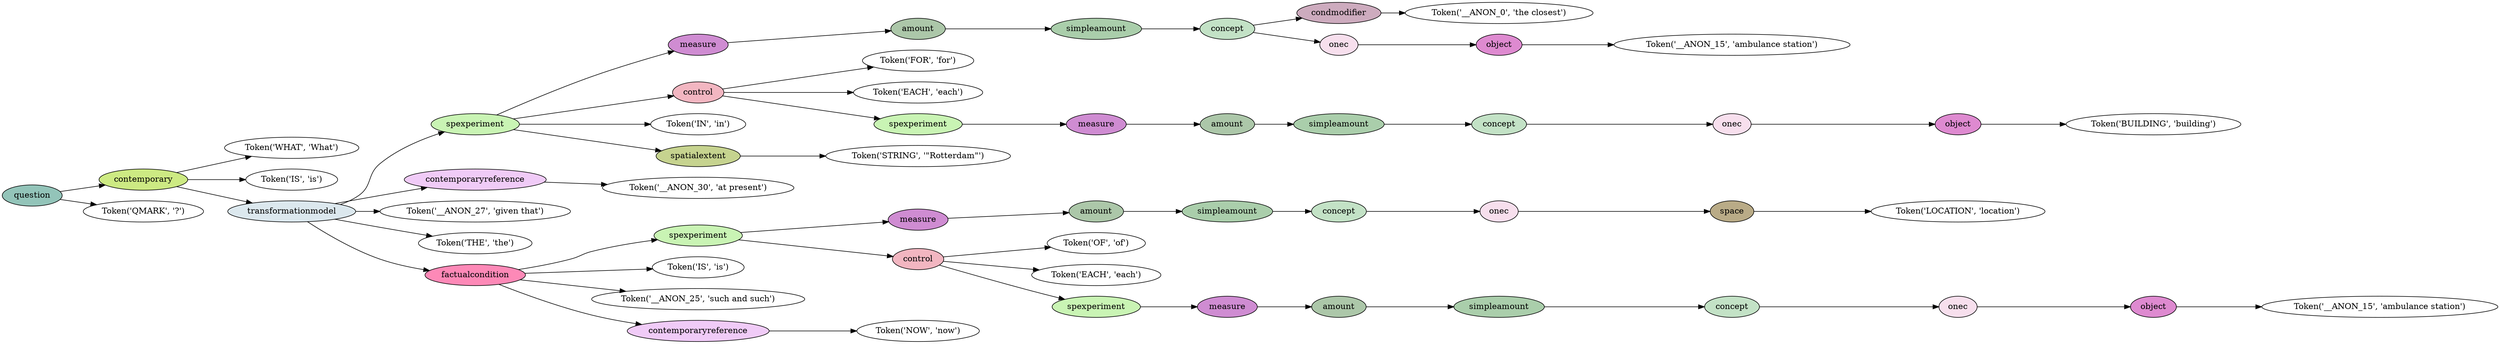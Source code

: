 digraph G {
rankdir=LR;
0 [label="Token('WHAT', 'What')"];
1 [label="Token('IS', 'is')"];
2 [label="Token('__ANON_0', 'the closest')"];
3 [fillcolor="#cdabbe", label=condmodifier, style=filled];
3 -> 2;
4 [label="Token('__ANON_15', 'ambulance station')"];
5 [fillcolor="#de8ad0", label=object, style=filled];
5 -> 4;
6 [fillcolor="#f7dfed", label=onec, style=filled];
6 -> 5;
7 [fillcolor="#c3e2c6", label=concept, style=filled];
7 -> 3;
7 -> 6;
8 [fillcolor="#aaceab", label=simpleamount, style=filled];
8 -> 7;
9 [fillcolor="#acc7a9", label=amount, style=filled];
9 -> 8;
10 [fillcolor="#cf8cd2", label=measure, style=filled];
10 -> 9;
11 [label="Token('FOR', 'for')"];
12 [label="Token('EACH', 'each')"];
13 [label="Token('BUILDING', 'building')"];
14 [fillcolor="#de8ad0", label=object, style=filled];
14 -> 13;
15 [fillcolor="#f7dfed", label=onec, style=filled];
15 -> 14;
16 [fillcolor="#c3e2c6", label=concept, style=filled];
16 -> 15;
17 [fillcolor="#aaceab", label=simpleamount, style=filled];
17 -> 16;
18 [fillcolor="#acc7a9", label=amount, style=filled];
18 -> 17;
19 [fillcolor="#cf8cd2", label=measure, style=filled];
19 -> 18;
20 [fillcolor="#c9f4b4", label=spexperiment, style=filled];
20 -> 19;
21 [fillcolor="#f2b6c1", label=control, style=filled];
21 -> 11;
21 -> 12;
21 -> 20;
22 [label="Token('IN', 'in')"];
23 [label="Token('STRING', '\"Rotterdam\"')"];
24 [fillcolor="#c6d38f", label=spatialextent, style=filled];
24 -> 23;
25 [fillcolor="#c9f4b4", label=spexperiment, style=filled];
25 -> 10;
25 -> 21;
25 -> 22;
25 -> 24;
26 [label="Token('__ANON_30', 'at present')"];
27 [fillcolor="#f0cbf7", label=contemporaryreference, style=filled];
27 -> 26;
28 [label="Token('__ANON_27', 'given that')"];
29 [label="Token('THE', 'the')"];
30 [label="Token('LOCATION', 'location')"];
31 [fillcolor="#b9ab87", label=space, style=filled];
31 -> 30;
32 [fillcolor="#f7dfed", label=onec, style=filled];
32 -> 31;
33 [fillcolor="#c3e2c6", label=concept, style=filled];
33 -> 32;
34 [fillcolor="#aaceab", label=simpleamount, style=filled];
34 -> 33;
35 [fillcolor="#acc7a9", label=amount, style=filled];
35 -> 34;
36 [fillcolor="#cf8cd2", label=measure, style=filled];
36 -> 35;
37 [label="Token('OF', 'of')"];
38 [label="Token('EACH', 'each')"];
39 [label="Token('__ANON_15', 'ambulance station')"];
40 [fillcolor="#de8ad0", label=object, style=filled];
40 -> 39;
41 [fillcolor="#f7dfed", label=onec, style=filled];
41 -> 40;
42 [fillcolor="#c3e2c6", label=concept, style=filled];
42 -> 41;
43 [fillcolor="#aaceab", label=simpleamount, style=filled];
43 -> 42;
44 [fillcolor="#acc7a9", label=amount, style=filled];
44 -> 43;
45 [fillcolor="#cf8cd2", label=measure, style=filled];
45 -> 44;
46 [fillcolor="#c9f4b4", label=spexperiment, style=filled];
46 -> 45;
47 [fillcolor="#f2b6c1", label=control, style=filled];
47 -> 37;
47 -> 38;
47 -> 46;
48 [fillcolor="#c9f4b4", label=spexperiment, style=filled];
48 -> 36;
48 -> 47;
49 [label="Token('IS', 'is')"];
50 [label="Token('__ANON_25', 'such and such')"];
51 [label="Token('NOW', 'now')"];
52 [fillcolor="#f0cbf7", label=contemporaryreference, style=filled];
52 -> 51;
53 [fillcolor="#fd89b7", label=factualcondition, style=filled];
53 -> 48;
53 -> 49;
53 -> 50;
53 -> 52;
54 [fillcolor="#dce8ee", label=transformationmodel, style=filled];
54 -> 25;
54 -> 27;
54 -> 28;
54 -> 29;
54 -> 53;
55 [fillcolor="#cdea83", label=contemporary, style=filled];
55 -> 0;
55 -> 1;
55 -> 54;
56 [label="Token('QMARK', '?')"];
57 [fillcolor="#93c4b9", label=question, style=filled];
57 -> 55;
57 -> 56;
}
